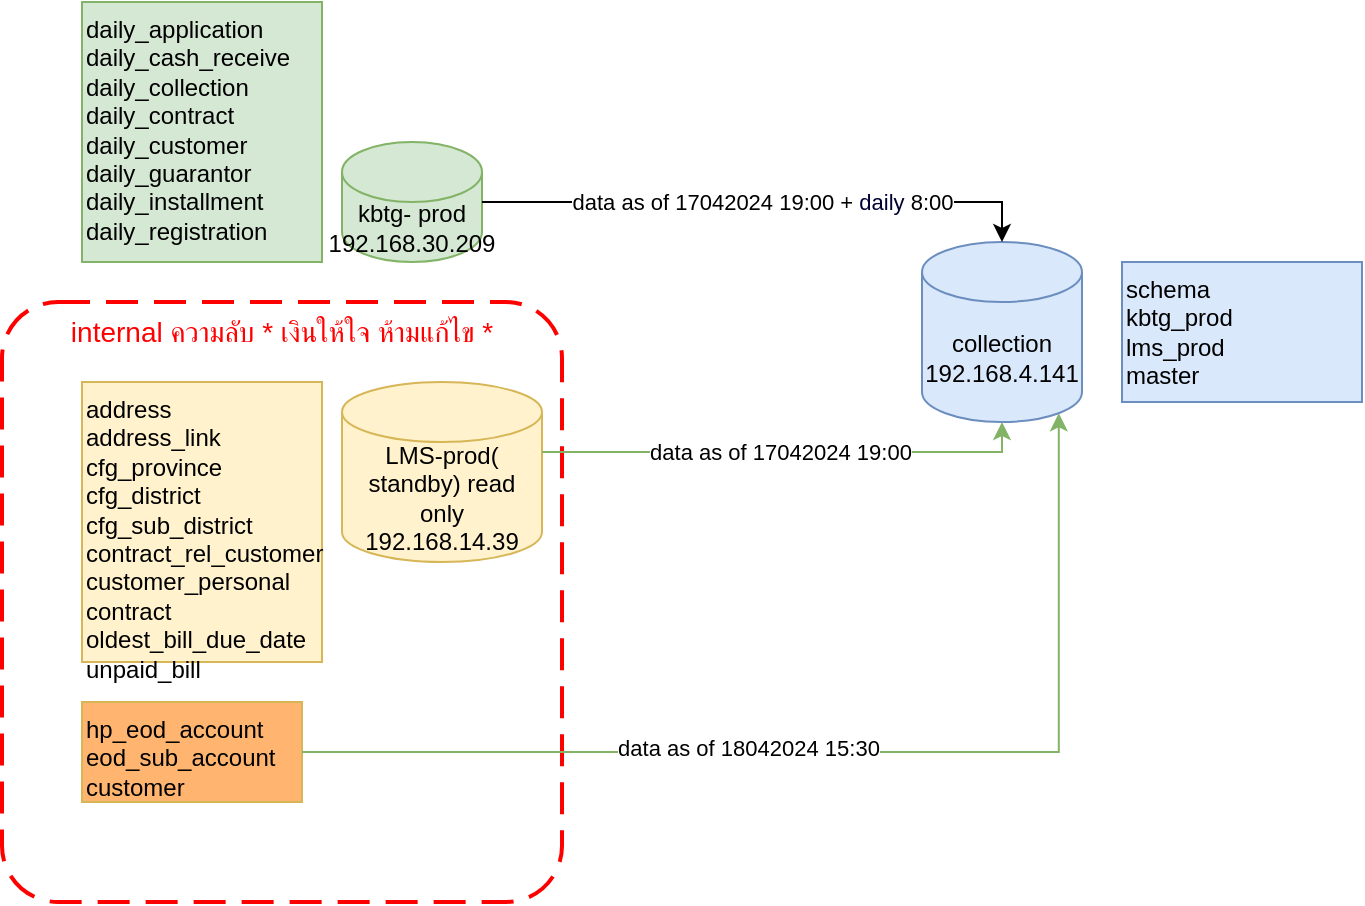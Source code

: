<mxfile version="24.2.5" type="github">
  <diagram name="collection" id="N_CIKplRmD34ISpjQVyY">
    <mxGraphModel dx="1208" dy="1652" grid="1" gridSize="10" guides="1" tooltips="1" connect="1" arrows="1" fold="1" page="1" pageScale="1" pageWidth="850" pageHeight="1100" math="0" shadow="0">
      <root>
        <mxCell id="0" />
        <mxCell id="1" parent="0" />
        <mxCell id="8qF9MvdjFyCx3xQRs_l2-4" value="internal ความลับ * เงินให้ใจ ห้ามแก้ไข *" style="rounded=1;arcSize=10;dashed=1;strokeColor=#ff0000;fillColor=none;gradientColor=none;dashPattern=8 4;strokeWidth=2;textShadow=0;align=center;glass=0;fontColor=#FF0000;verticalAlign=top;fontSize=14;" parent="1" vertex="1">
          <mxGeometry x="120" y="60" width="280" height="300" as="geometry" />
        </mxCell>
        <mxCell id="Nf1m1TZT0g2i1Bwr5nnO-2" value="LMS-prod( standby) read only&lt;div&gt;192.168.14.39&lt;/div&gt;" style="shape=cylinder3;whiteSpace=wrap;html=1;boundedLbl=1;backgroundOutline=1;size=15;fillColor=#fff2cc;strokeColor=#d6b656;" parent="1" vertex="1">
          <mxGeometry x="290" y="100" width="100" height="90" as="geometry" />
        </mxCell>
        <mxCell id="Nf1m1TZT0g2i1Bwr5nnO-6" value="address&#xa;address_link&#xa;cfg_province&#xa;cfg_district&#xa;cfg_sub_district&#xa;contract_rel_customer&#xa;customer_personal&#xa;contract&#xa;oldest_bill_due_date&#xa;unpaid_bill" style="text;whiteSpace=wrap;fillColor=#fff2cc;strokeColor=#d6b656;" parent="1" vertex="1">
          <mxGeometry x="160" y="100" width="120" height="140" as="geometry" />
        </mxCell>
        <mxCell id="Nf1m1TZT0g2i1Bwr5nnO-13" value="collection 192.168.4.141" style="shape=cylinder3;whiteSpace=wrap;html=1;boundedLbl=1;backgroundOutline=1;size=15;fillColor=#dae8fc;strokeColor=#6c8ebf;" parent="1" vertex="1">
          <mxGeometry x="580" y="30" width="80" height="90" as="geometry" />
        </mxCell>
        <mxCell id="Nf1m1TZT0g2i1Bwr5nnO-21" value="&lt;span style=&quot;text-align: left;&quot;&gt;kbtg&lt;/span&gt;- prod&lt;div&gt;192.168.30.209&lt;br&gt;&lt;/div&gt;" style="shape=cylinder3;whiteSpace=wrap;html=1;boundedLbl=1;backgroundOutline=1;size=15;fillColor=#d5e8d4;strokeColor=#82b366;" parent="1" vertex="1">
          <mxGeometry x="290" y="-20" width="70" height="60" as="geometry" />
        </mxCell>
        <mxCell id="Nf1m1TZT0g2i1Bwr5nnO-31" value="schema&#xa;kbtg_prod&#xa;lms_prod&#xa;master&#xa;" style="text;whiteSpace=wrap;fillColor=#dae8fc;strokeColor=#6c8ebf;" parent="1" vertex="1">
          <mxGeometry x="680" y="40" width="120" height="70" as="geometry" />
        </mxCell>
        <mxCell id="Nf1m1TZT0g2i1Bwr5nnO-35" value="daily_application&#xa;daily_cash_receive&#xa;daily_collection&#xa;daily_contract&#xa;daily_customer&#xa;daily_guarantor&#xa;daily_installment&#xa;daily_registration" style="text;whiteSpace=wrap;fillColor=#d5e8d4;strokeColor=#82b366;" parent="1" vertex="1">
          <mxGeometry x="160" y="-90" width="120" height="130" as="geometry" />
        </mxCell>
        <mxCell id="Nf1m1TZT0g2i1Bwr5nnO-38" value="data as of 17042024 19:00 + &lt;font color=&quot;#000033&quot;&gt;daily &lt;/font&gt;8:00" style="edgeStyle=orthogonalEdgeStyle;rounded=0;orthogonalLoop=1;jettySize=auto;html=1;entryX=0.5;entryY=0;entryDx=0;entryDy=0;entryPerimeter=0;" parent="1" source="Nf1m1TZT0g2i1Bwr5nnO-21" target="Nf1m1TZT0g2i1Bwr5nnO-13" edge="1">
          <mxGeometry relative="1" as="geometry">
            <mxPoint as="offset" />
          </mxGeometry>
        </mxCell>
        <mxCell id="Nf1m1TZT0g2i1Bwr5nnO-39" style="edgeStyle=orthogonalEdgeStyle;rounded=0;orthogonalLoop=1;jettySize=auto;html=1;entryX=0.5;entryY=1;entryDx=0;entryDy=0;entryPerimeter=0;fillColor=#d5e8d4;strokeColor=#82b366;" parent="1" source="Nf1m1TZT0g2i1Bwr5nnO-2" target="Nf1m1TZT0g2i1Bwr5nnO-13" edge="1">
          <mxGeometry relative="1" as="geometry">
            <Array as="points">
              <mxPoint x="620" y="135" />
            </Array>
          </mxGeometry>
        </mxCell>
        <mxCell id="btL2qz7INhqW3dIJKhX9-1" value="data as of 17042024 19:00" style="edgeLabel;html=1;align=center;verticalAlign=middle;resizable=0;points=[];" parent="Nf1m1TZT0g2i1Bwr5nnO-39" vertex="1" connectable="0">
          <mxGeometry x="-0.028" relative="1" as="geometry">
            <mxPoint as="offset" />
          </mxGeometry>
        </mxCell>
        <mxCell id="8qF9MvdjFyCx3xQRs_l2-1" value="hp_eod_account&#xa;eod_sub_account&#xa;customer&#xa;" style="text;whiteSpace=wrap;fillColor=#FFB570;strokeColor=#d6b656;" parent="1" vertex="1">
          <mxGeometry x="160" y="260" width="110" height="50" as="geometry" />
        </mxCell>
        <mxCell id="8qF9MvdjFyCx3xQRs_l2-3" style="edgeStyle=orthogonalEdgeStyle;rounded=0;orthogonalLoop=1;jettySize=auto;html=1;entryX=0.855;entryY=1;entryDx=0;entryDy=-4.35;entryPerimeter=0;fillColor=#d5e8d4;strokeColor=#82b366;" parent="1" source="8qF9MvdjFyCx3xQRs_l2-1" target="Nf1m1TZT0g2i1Bwr5nnO-13" edge="1">
          <mxGeometry relative="1" as="geometry" />
        </mxCell>
        <mxCell id="8qF9MvdjFyCx3xQRs_l2-5" value="data as of 18042024 15:30" style="edgeLabel;html=1;align=center;verticalAlign=middle;resizable=0;points=[];" parent="8qF9MvdjFyCx3xQRs_l2-3" vertex="1" connectable="0">
          <mxGeometry x="-0.185" y="2" relative="1" as="geometry">
            <mxPoint as="offset" />
          </mxGeometry>
        </mxCell>
      </root>
    </mxGraphModel>
  </diagram>
</mxfile>
